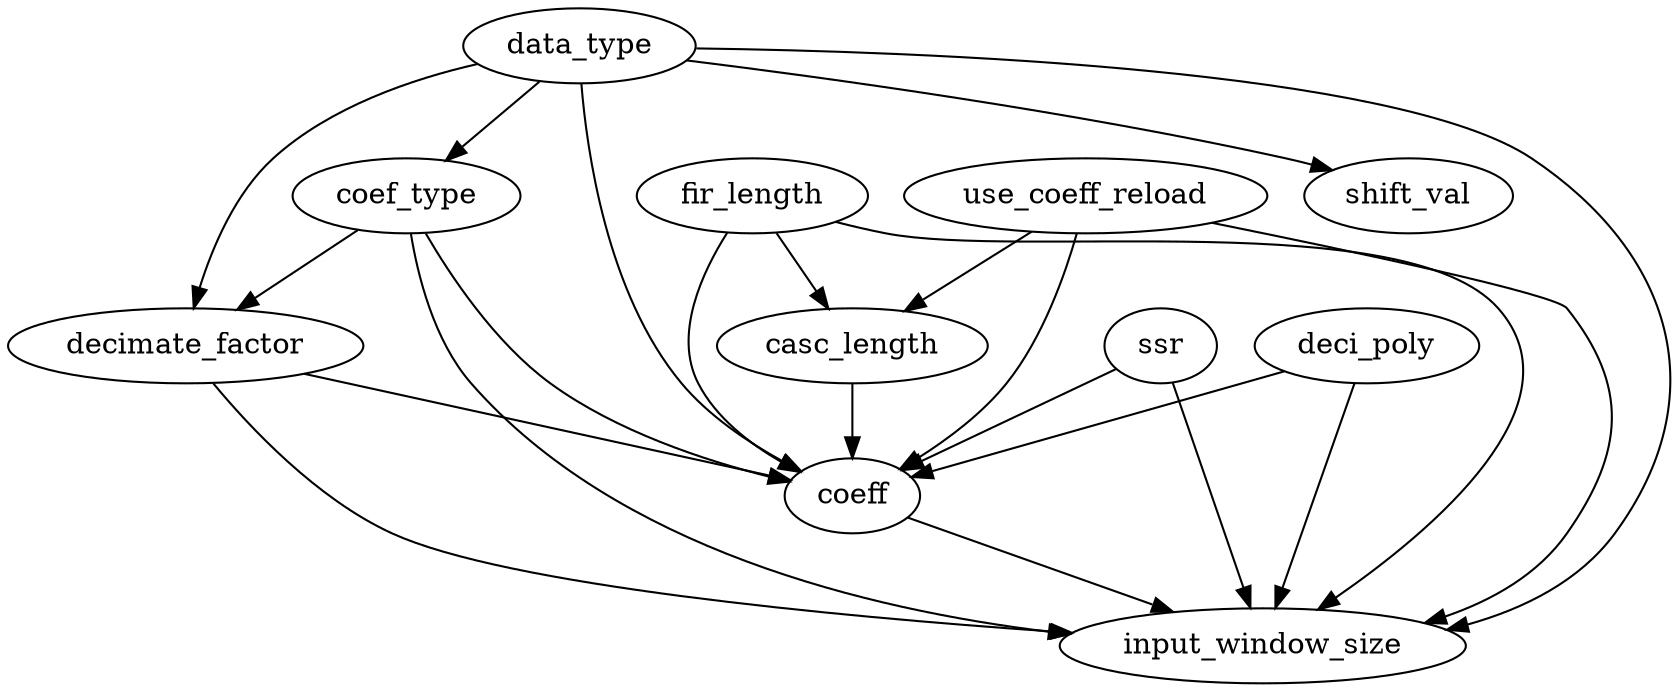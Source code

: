 digraph G {
use_coeff_reload -> casc_length;
fir_length -> casc_length;
data_type -> coef_type;
data_type -> shift_val;
data_type -> decimate_factor;
coef_type -> decimate_factor;
use_coeff_reload -> coeff;
coef_type -> coeff;
fir_length -> coeff;
data_type -> coeff;
casc_length -> coeff;
decimate_factor -> coeff;
ssr -> coeff;
deci_poly -> coeff;
data_type -> input_window_size;
coef_type -> input_window_size;
use_coeff_reload -> input_window_size;
coeff -> input_window_size;
fir_length -> input_window_size;
decimate_factor -> input_window_size;
ssr -> input_window_size;
deci_poly -> input_window_size;
}
